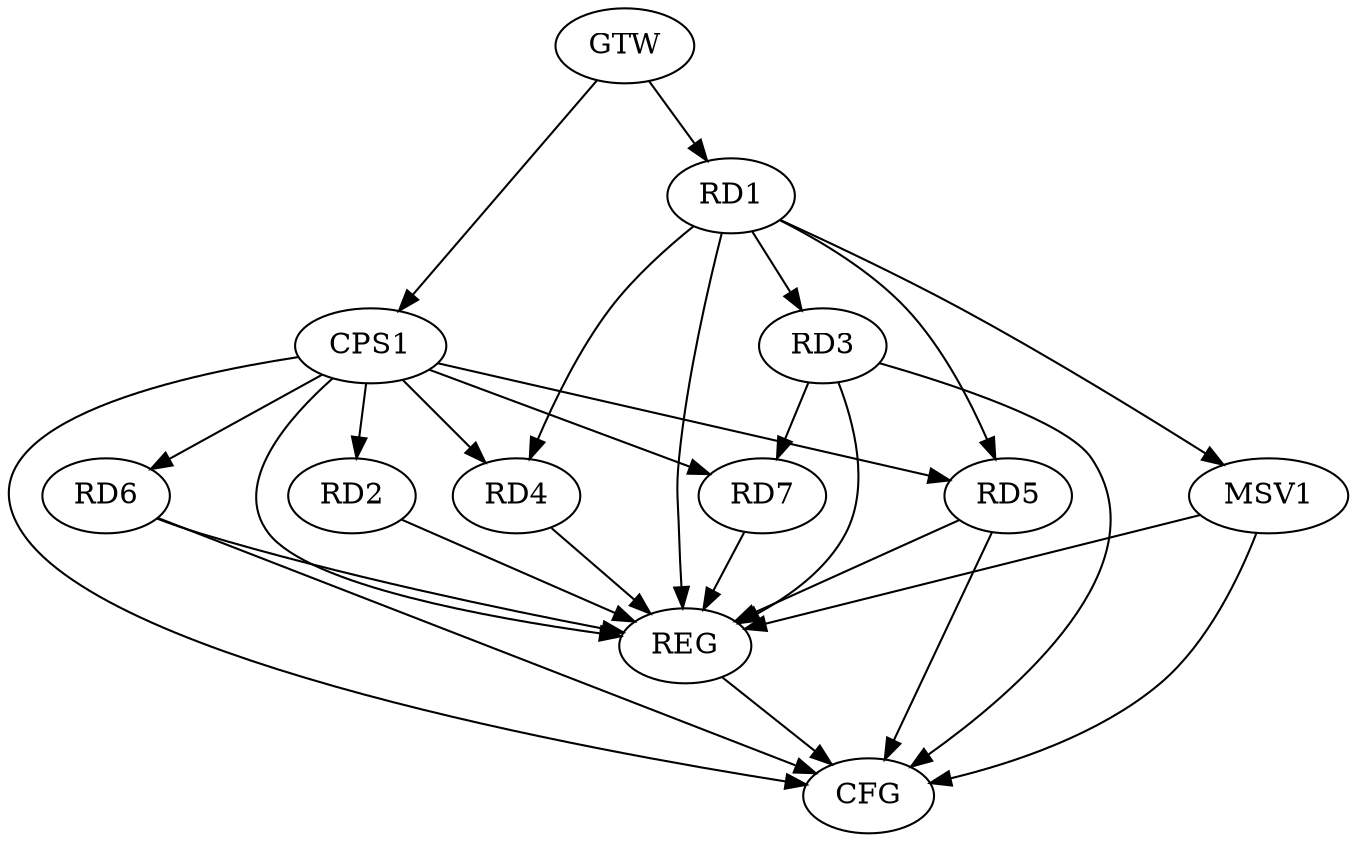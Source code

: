 strict digraph G {
  RD1 [ label="RD1" ];
  RD2 [ label="RD2" ];
  RD3 [ label="RD3" ];
  RD4 [ label="RD4" ];
  RD5 [ label="RD5" ];
  RD6 [ label="RD6" ];
  RD7 [ label="RD7" ];
  CPS1 [ label="CPS1" ];
  GTW [ label="GTW" ];
  REG [ label="REG" ];
  CFG [ label="CFG" ];
  MSV1 [ label="MSV1" ];
  RD1 -> RD3;
  RD1 -> RD4;
  RD1 -> RD5;
  RD3 -> RD7;
  CPS1 -> RD2;
  CPS1 -> RD4;
  CPS1 -> RD5;
  CPS1 -> RD6;
  CPS1 -> RD7;
  GTW -> RD1;
  GTW -> CPS1;
  RD1 -> REG;
  RD2 -> REG;
  RD3 -> REG;
  RD4 -> REG;
  RD5 -> REG;
  RD6 -> REG;
  RD7 -> REG;
  CPS1 -> REG;
  RD6 -> CFG;
  CPS1 -> CFG;
  RD3 -> CFG;
  RD5 -> CFG;
  REG -> CFG;
  RD1 -> MSV1;
  MSV1 -> REG;
  MSV1 -> CFG;
}
